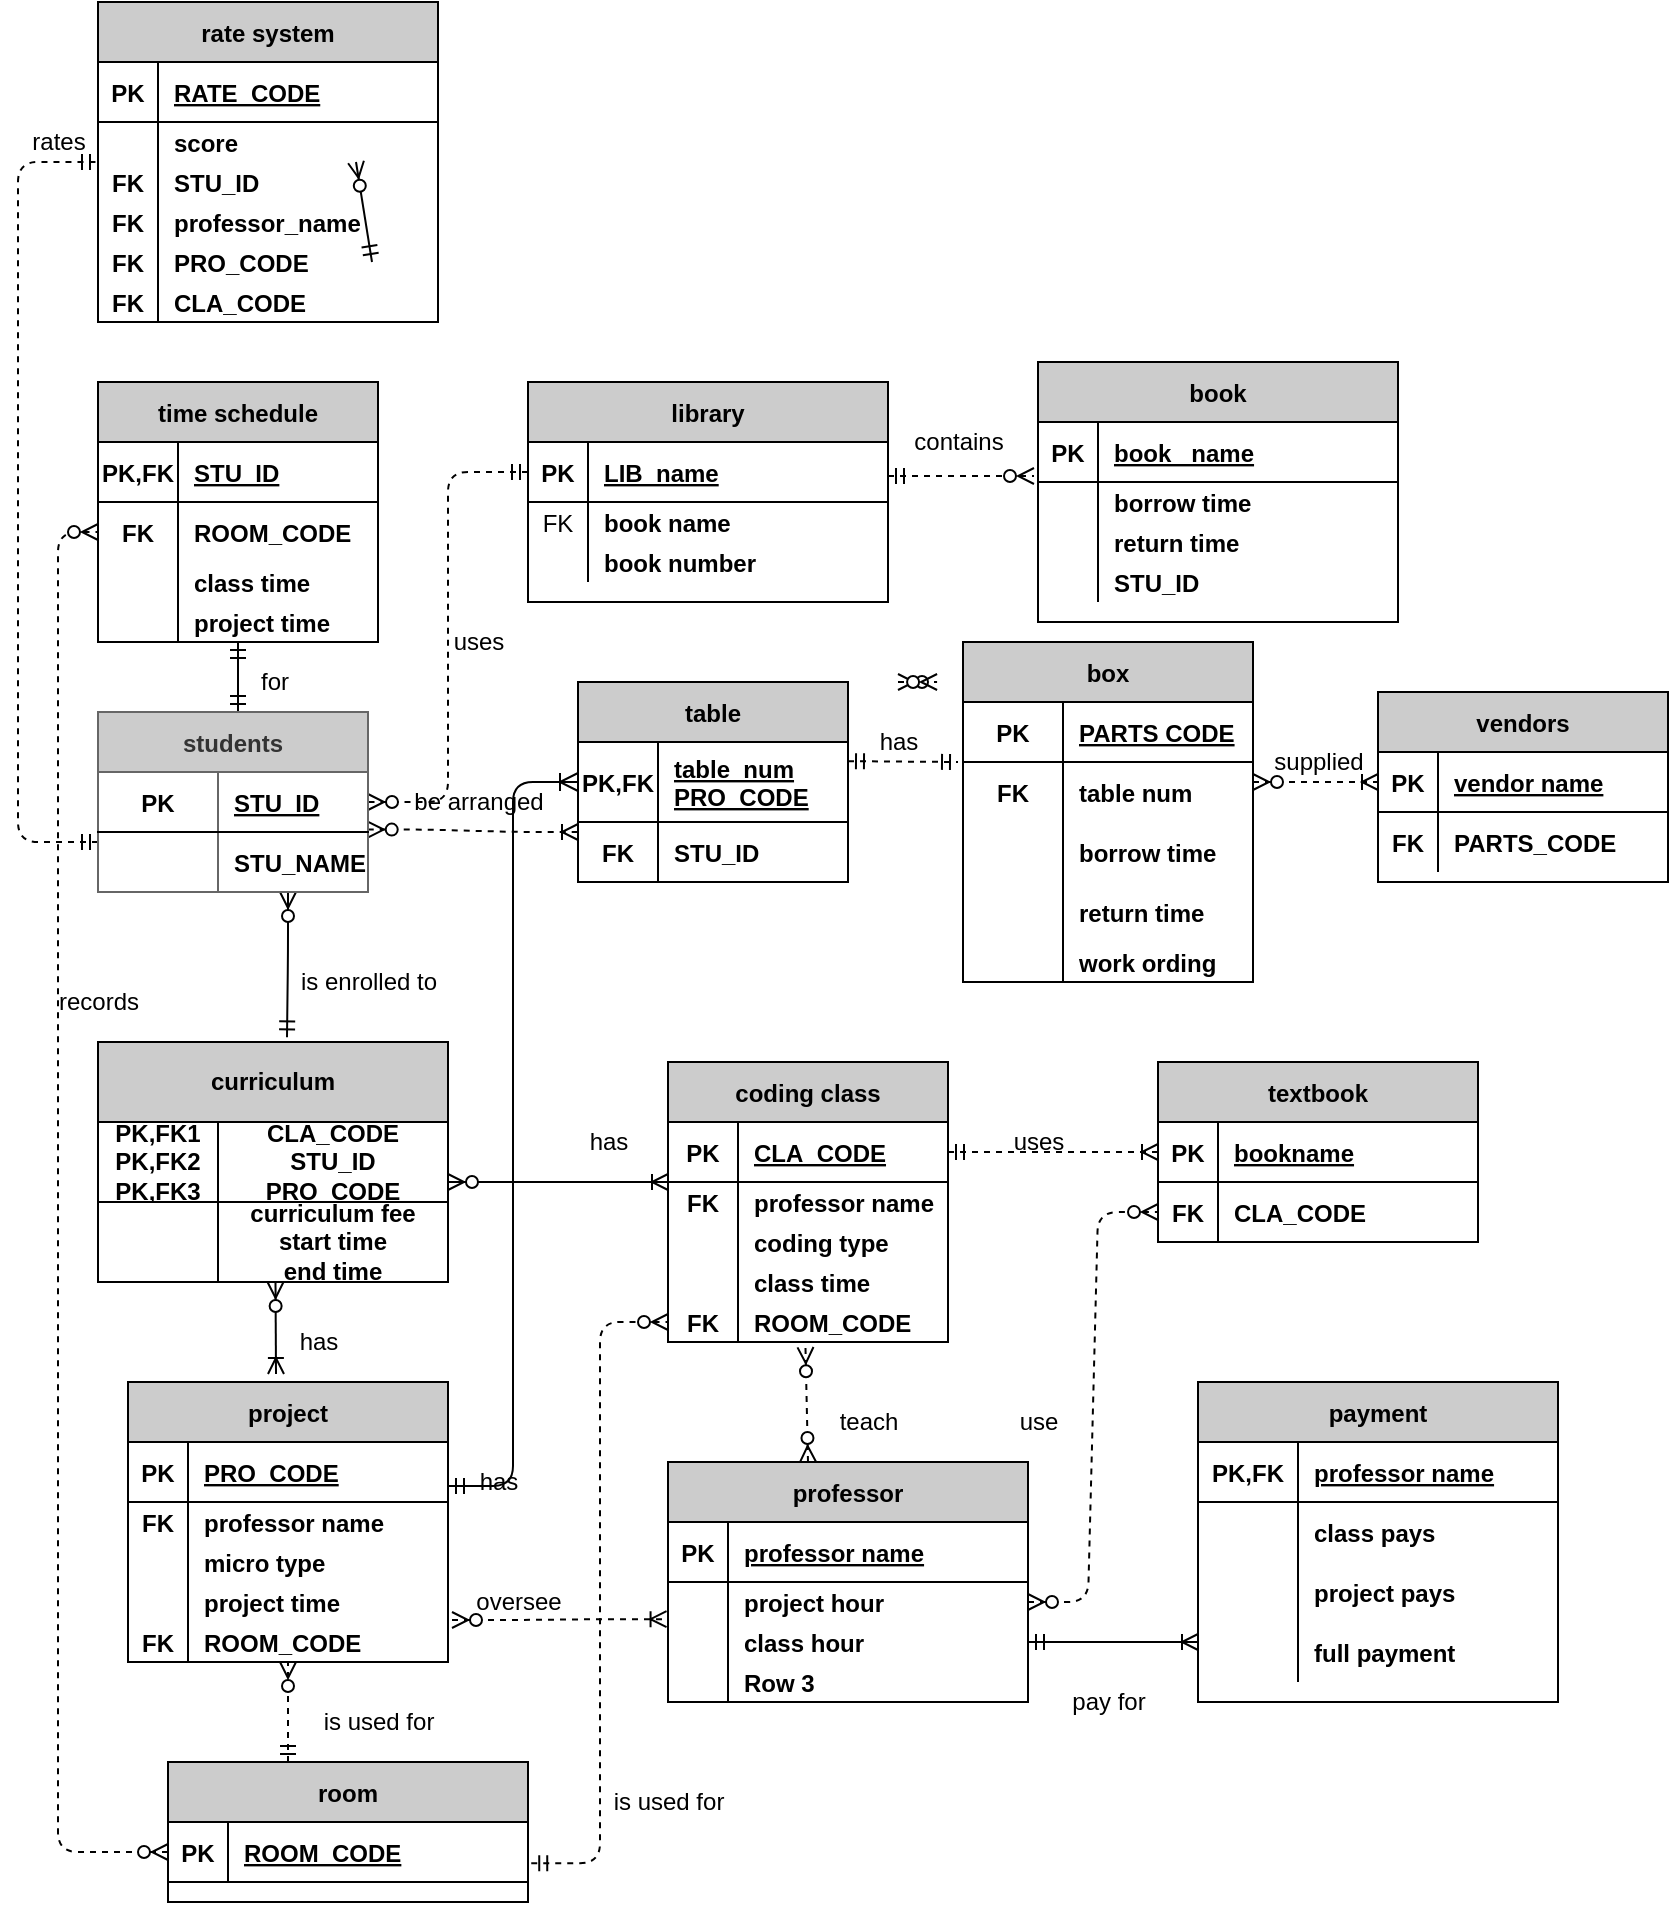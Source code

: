 <mxfile version="13.6.8" type="github" pages="2"><diagram id="UAIi6bH5PMwqIdWZizAi" name="Page-1"><mxGraphModel dx="1132" dy="642" grid="1" gridSize="10" guides="1" tooltips="1" connect="1" arrows="1" fold="1" page="1" pageScale="1" pageWidth="850" pageHeight="1100" math="0" shadow="0"><root><mxCell id="0"/><mxCell id="1" parent="0"/><mxCell id="rKwM3at-qu2hx9PtTfh6-9" value="&lt;b&gt;curriculum&lt;/b&gt;" style="whiteSpace=wrap;html=1;strokeColor=#000000;fillColor=#CCCCCC;" parent="1" vertex="1"><mxGeometry x="60" y="600" width="175" height="40" as="geometry"/></mxCell><mxCell id="rKwM3at-qu2hx9PtTfh6-12" value="&lt;b&gt;CLA_CODE&lt;br&gt;STU_ID&lt;br&gt;PRO_CODE&lt;/b&gt;" style="whiteSpace=wrap;html=1;" parent="1" vertex="1"><mxGeometry x="120" y="640" width="115" height="40" as="geometry"/></mxCell><mxCell id="rKwM3at-qu2hx9PtTfh6-15" value="&lt;b&gt;PK,FK1&lt;br&gt;PK,FK2&lt;br&gt;PK,FK3&lt;br&gt;&lt;/b&gt;" style="whiteSpace=wrap;html=1;strokeColor=#000000;fillColor=#FFFFFF;" parent="1" vertex="1"><mxGeometry x="60" y="640" width="60" height="40" as="geometry"/></mxCell><mxCell id="rKwM3at-qu2hx9PtTfh6-18" value="&lt;b&gt;curriculum fee&lt;br&gt;start time&lt;br&gt;end time&lt;/b&gt;" style="whiteSpace=wrap;html=1;strokeColor=#000000;fillColor=#FFFFFF;" parent="1" vertex="1"><mxGeometry x="120" y="680" width="115" height="40" as="geometry"/></mxCell><mxCell id="rKwM3at-qu2hx9PtTfh6-32" value="" style="fontSize=12;html=1;endArrow=ERzeroToMany;startArrow=ERmandOne;entryX=0.48;entryY=1.082;entryDx=0;entryDy=0;entryPerimeter=0;" parent="1" target="rKwM3at-qu2hx9PtTfh6-43" edge="1"><mxGeometry width="100" height="100" relative="1" as="geometry"><mxPoint x="197" y="210" as="sourcePoint"/><mxPoint x="189" y="160" as="targetPoint"/><Array as="points"/></mxGeometry></mxCell><mxCell id="m1BjPsNtlQlM0CQCzWrV-3" value="has" style="text;html=1;align=center;verticalAlign=middle;resizable=0;points=[];autosize=1;" vertex="1" parent="1"><mxGeometry x="300" y="640" width="30" height="20" as="geometry"/></mxCell><mxCell id="m1BjPsNtlQlM0CQCzWrV-6" value="has" style="text;html=1;align=center;verticalAlign=middle;resizable=0;points=[];autosize=1;" vertex="1" parent="1"><mxGeometry x="155" y="740" width="30" height="20" as="geometry"/></mxCell><mxCell id="m1BjPsNtlQlM0CQCzWrV-8" value="" style="whiteSpace=wrap;html=1;" vertex="1" parent="1"><mxGeometry x="60" y="680" width="60" height="40" as="geometry"/></mxCell><mxCell id="m1BjPsNtlQlM0CQCzWrV-10" value="is enrolled to" style="text;html=1;align=center;verticalAlign=middle;resizable=0;points=[];autosize=1;" vertex="1" parent="1"><mxGeometry x="155" y="560" width="80" height="20" as="geometry"/></mxCell><mxCell id="m1BjPsNtlQlM0CQCzWrV-11" value="" style="edgeStyle=entityRelationEdgeStyle;fontSize=12;html=1;endArrow=ERoneToMany;endFill=0;startArrow=ERzeroToMany;" edge="1" parent="1"><mxGeometry width="100" height="100" relative="1" as="geometry"><mxPoint x="235" y="670" as="sourcePoint"/><mxPoint x="345" y="670" as="targetPoint"/></mxGeometry></mxCell><mxCell id="m1BjPsNtlQlM0CQCzWrV-12" value="" style="fontSize=12;html=1;endArrow=ERzeroToMany;endFill=1;startArrow=ERoneToMany;entryX=0.25;entryY=1;entryDx=0;entryDy=0;startFill=0;" edge="1" parent="1" target="rKwM3at-qu2hx9PtTfh6-18"><mxGeometry width="100" height="100" relative="1" as="geometry"><mxPoint x="149" y="766" as="sourcePoint"/><mxPoint x="164" y="740" as="targetPoint"/><Array as="points"/></mxGeometry></mxCell><mxCell id="m1BjPsNtlQlM0CQCzWrV-224" value="" style="fontSize=12;html=1;endArrow=ERzeroToMany;endFill=1;startArrow=ERzeroToMany;dashed=1;entryX=0.5;entryY=1;entryDx=0;entryDy=0;entryPerimeter=0;" edge="1" parent="1" target="m1BjPsNtlQlM0CQCzWrV-201"><mxGeometry width="100" height="100" relative="1" as="geometry"><mxPoint x="460" y="420" as="sourcePoint"/><mxPoint x="479.54" y="420" as="targetPoint"/><Array as="points"/></mxGeometry></mxCell><mxCell id="m1BjPsNtlQlM0CQCzWrV-225" value="" style="edgeStyle=entityRelationEdgeStyle;fontSize=12;html=1;endArrow=ERoneToMany;endFill=0;startArrow=ERzeroToMany;dashed=1;entryX=-0.004;entryY=-0.071;entryDx=0;entryDy=0;entryPerimeter=0;" edge="1" parent="1" target="m1BjPsNtlQlM0CQCzWrV-195"><mxGeometry width="100" height="100" relative="1" as="geometry"><mxPoint x="237" y="889" as="sourcePoint"/><mxPoint x="345" y="920" as="targetPoint"/></mxGeometry></mxCell><mxCell id="m1BjPsNtlQlM0CQCzWrV-226" value="teach" style="text;html=1;align=center;verticalAlign=middle;resizable=0;points=[];autosize=1;" vertex="1" parent="1"><mxGeometry x="425" y="780" width="40" height="20" as="geometry"/></mxCell><mxCell id="m1BjPsNtlQlM0CQCzWrV-227" value="oversee" style="text;html=1;align=center;verticalAlign=middle;resizable=0;points=[];autosize=1;" vertex="1" parent="1"><mxGeometry x="240" y="870" width="60" height="20" as="geometry"/></mxCell><mxCell id="m1BjPsNtlQlM0CQCzWrV-228" value="" style="edgeStyle=entityRelationEdgeStyle;fontSize=12;html=1;endArrow=ERzeroToMany;endFill=1;startArrow=ERzeroToMany;dashed=1;exitX=1;exitY=0.5;exitDx=0;exitDy=0;entryX=0;entryY=0.5;entryDx=0;entryDy=0;" edge="1" parent="1" source="m1BjPsNtlQlM0CQCzWrV-192" target="m1BjPsNtlQlM0CQCzWrV-214"><mxGeometry width="100" height="100" relative="1" as="geometry"><mxPoint x="525" y="885" as="sourcePoint"/><mxPoint x="575" y="707" as="targetPoint"/></mxGeometry></mxCell><mxCell id="m1BjPsNtlQlM0CQCzWrV-229" value="use" style="text;html=1;align=center;verticalAlign=middle;resizable=0;points=[];autosize=1;" vertex="1" parent="1"><mxGeometry x="515" y="780" width="30" height="20" as="geometry"/></mxCell><mxCell id="m1BjPsNtlQlM0CQCzWrV-286" value="" style="fontSize=12;html=1;endArrow=ERzeroToMany;endFill=1;startArrow=ERzeroToMany;entryX=0.491;entryY=1.13;entryDx=0;entryDy=0;dashed=1;entryPerimeter=0;" edge="1" parent="1" target="a4JJQ3hbmo9ORdKB5tDZ-33"><mxGeometry width="100" height="100" relative="1" as="geometry"><mxPoint x="415" y="810" as="sourcePoint"/><mxPoint x="414.58" y="740" as="targetPoint"/><Array as="points"/></mxGeometry></mxCell><mxCell id="m1BjPsNtlQlM0CQCzWrV-287" value="" style="edgeStyle=entityRelationEdgeStyle;fontSize=12;html=1;endArrow=ERoneToMany;startArrow=ERmandOne;" edge="1" parent="1"><mxGeometry width="100" height="100" relative="1" as="geometry"><mxPoint x="525" y="900" as="sourcePoint"/><mxPoint x="610" y="900" as="targetPoint"/></mxGeometry></mxCell><mxCell id="m1BjPsNtlQlM0CQCzWrV-288" value="pay for" style="text;html=1;align=center;verticalAlign=middle;resizable=0;points=[];autosize=1;" vertex="1" parent="1"><mxGeometry x="540" y="920" width="50" height="20" as="geometry"/></mxCell><mxCell id="m1BjPsNtlQlM0CQCzWrV-306" value="" style="edgeStyle=entityRelationEdgeStyle;fontSize=12;html=1;endArrow=ERoneToMany;endFill=0;startArrow=ERzeroToMany;dashed=1;exitX=0.999;exitY=-0.04;exitDx=0;exitDy=0;exitPerimeter=0;" edge="1" parent="1" source="rKwM3at-qu2hx9PtTfh6-37"><mxGeometry width="100" height="100" relative="1" as="geometry"><mxPoint x="227.48" y="494.58" as="sourcePoint"/><mxPoint x="300" y="495" as="targetPoint"/></mxGeometry></mxCell><mxCell id="m1BjPsNtlQlM0CQCzWrV-307" value="be arranged" style="text;html=1;align=center;verticalAlign=middle;resizable=0;points=[];autosize=1;" vertex="1" parent="1"><mxGeometry x="210" y="470" width="80" height="20" as="geometry"/></mxCell><mxCell id="m1BjPsNtlQlM0CQCzWrV-308" value="" style="edgeStyle=elbowEdgeStyle;fontSize=12;html=1;endArrow=ERoneToMany;startArrow=ERmandOne;entryX=0;entryY=0.5;entryDx=0;entryDy=0;startSize=6;strokeWidth=1;endSize=7;targetPerimeterSpacing=0;sourcePerimeterSpacing=0;jumpSize=7;exitX=1;exitY=0.733;exitDx=0;exitDy=0;exitPerimeter=0;endFill=0;" edge="1" parent="1" source="rKwM3at-qu2hx9PtTfh6-60" target="m1BjPsNtlQlM0CQCzWrV-290"><mxGeometry width="100" height="100" relative="1" as="geometry"><mxPoint x="245" y="832" as="sourcePoint"/><mxPoint x="495" y="650" as="targetPoint"/></mxGeometry></mxCell><mxCell id="m1BjPsNtlQlM0CQCzWrV-309" value="has" style="text;html=1;align=center;verticalAlign=middle;resizable=0;points=[];autosize=1;" vertex="1" parent="1"><mxGeometry x="245" y="810" width="30" height="20" as="geometry"/></mxCell><mxCell id="m1BjPsNtlQlM0CQCzWrV-323" value="" style="fontSize=12;html=1;endArrow=ERmandOne;startArrow=ERmandOne;strokeWidth=1;dashed=1;" edge="1" parent="1"><mxGeometry width="100" height="100" relative="1" as="geometry"><mxPoint x="435" y="459.6" as="sourcePoint"/><mxPoint x="490" y="460" as="targetPoint"/></mxGeometry></mxCell><mxCell id="m1BjPsNtlQlM0CQCzWrV-333" value="" style="fontSize=12;html=1;endArrow=ERzeroToMany;startArrow=ERmandOne;strokeWidth=1;exitX=0.54;exitY=-0.058;exitDx=0;exitDy=0;exitPerimeter=0;" edge="1" parent="1" source="rKwM3at-qu2hx9PtTfh6-9"><mxGeometry width="100" height="100" relative="1" as="geometry"><mxPoint x="155" y="585" as="sourcePoint"/><mxPoint x="155" y="525" as="targetPoint"/><Array as="points"><mxPoint x="155" y="555"/></Array></mxGeometry></mxCell><mxCell id="a4JJQ3hbmo9ORdKB5tDZ-15" value="" style="fontSize=12;html=1;endArrow=ERoneToMany;endFill=0;startArrow=ERzeroToMany;strokeWidth=1;dashed=1;" edge="1" parent="1"><mxGeometry width="100" height="100" relative="1" as="geometry"><mxPoint x="637.5" y="470" as="sourcePoint"/><mxPoint x="700" y="470" as="targetPoint"/></mxGeometry></mxCell><mxCell id="a4JJQ3hbmo9ORdKB5tDZ-29" value="" style="fontSize=12;html=1;endArrow=ERoneToMany;startArrow=ERmandOne;dashed=1;strokeWidth=1;exitX=1;exitY=0.5;exitDx=0;exitDy=0;entryX=0;entryY=0.5;entryDx=0;entryDy=0;" edge="1" parent="1" source="rKwM3at-qu2hx9PtTfh6-73" target="m1BjPsNtlQlM0CQCzWrV-211"><mxGeometry width="100" height="100" relative="1" as="geometry"><mxPoint x="510" y="810" as="sourcePoint"/><mxPoint x="575" y="695" as="targetPoint"/></mxGeometry></mxCell><mxCell id="a4JJQ3hbmo9ORdKB5tDZ-36" value="" style="fontSize=12;html=1;endArrow=ERzeroToMany;startArrow=ERmandOne;dashed=1;strokeWidth=1;entryX=0.5;entryY=1;entryDx=0;entryDy=0;" edge="1" parent="1" target="rKwM3at-qu2hx9PtTfh6-59"><mxGeometry width="100" height="100" relative="1" as="geometry"><mxPoint x="155" y="960" as="sourcePoint"/><mxPoint x="255" y="910" as="targetPoint"/></mxGeometry></mxCell><mxCell id="a4JJQ3hbmo9ORdKB5tDZ-37" value="" style="fontSize=12;html=1;endArrow=ERzeroToMany;startArrow=ERmandOne;dashed=1;strokeWidth=1;edgeStyle=elbowEdgeStyle;exitX=1.009;exitY=0.687;exitDx=0;exitDy=0;exitPerimeter=0;entryX=0;entryY=0.5;entryDx=0;entryDy=0;" edge="1" parent="1" source="a4JJQ3hbmo9ORdKB5tDZ-17" target="a4JJQ3hbmo9ORdKB5tDZ-33"><mxGeometry width="100" height="100" relative="1" as="geometry"><mxPoint x="300" y="1090" as="sourcePoint"/><mxPoint x="340" y="750" as="targetPoint"/></mxGeometry></mxCell><mxCell id="a4JJQ3hbmo9ORdKB5tDZ-38" value="is used for" style="text;html=1;align=center;verticalAlign=middle;resizable=0;points=[];autosize=1;" vertex="1" parent="1"><mxGeometry x="165" y="930" width="70" height="20" as="geometry"/></mxCell><mxCell id="a4JJQ3hbmo9ORdKB5tDZ-39" value="is used for" style="text;html=1;align=center;verticalAlign=middle;resizable=0;points=[];autosize=1;" vertex="1" parent="1"><mxGeometry x="310" y="970" width="70" height="20" as="geometry"/></mxCell><mxCell id="a4JJQ3hbmo9ORdKB5tDZ-40" value="has" style="text;html=1;align=center;verticalAlign=middle;resizable=0;points=[];autosize=1;" vertex="1" parent="1"><mxGeometry x="445" y="440" width="30" height="20" as="geometry"/></mxCell><mxCell id="a4JJQ3hbmo9ORdKB5tDZ-41" value="supplied" style="text;html=1;align=center;verticalAlign=middle;resizable=0;points=[];autosize=1;" vertex="1" parent="1"><mxGeometry x="640" y="450" width="60" height="20" as="geometry"/></mxCell><mxCell id="a4JJQ3hbmo9ORdKB5tDZ-42" value="uses" style="text;html=1;align=center;verticalAlign=middle;resizable=0;points=[];autosize=1;" vertex="1" parent="1"><mxGeometry x="510" y="640" width="40" height="20" as="geometry"/></mxCell><mxCell id="a4JJQ3hbmo9ORdKB5tDZ-57" value="" style="fontSize=12;html=1;endArrow=ERmandOne;startArrow=ERmandOne;strokeWidth=1;entryX=0.5;entryY=1;entryDx=0;entryDy=0;" edge="1" parent="1" target="a4JJQ3hbmo9ORdKB5tDZ-43"><mxGeometry width="100" height="100" relative="1" as="geometry"><mxPoint x="130" y="435" as="sourcePoint"/><mxPoint x="290" y="320" as="targetPoint"/></mxGeometry></mxCell><mxCell id="a4JJQ3hbmo9ORdKB5tDZ-58" value="for" style="text;html=1;align=center;verticalAlign=middle;resizable=0;points=[];autosize=1;" vertex="1" parent="1"><mxGeometry x="132.5" y="410" width="30" height="20" as="geometry"/></mxCell><mxCell id="a4JJQ3hbmo9ORdKB5tDZ-60" value="" style="edgeStyle=elbowEdgeStyle;fontSize=12;html=1;endArrow=ERzeroToMany;endFill=1;startArrow=ERzeroToMany;strokeWidth=1;dashed=1;entryX=0;entryY=0.5;entryDx=0;entryDy=0;exitX=0;exitY=0.5;exitDx=0;exitDy=0;" edge="1" parent="1" source="a4JJQ3hbmo9ORdKB5tDZ-17" target="a4JJQ3hbmo9ORdKB5tDZ-47"><mxGeometry width="100" height="100" relative="1" as="geometry"><mxPoint x="250" y="1040" as="sourcePoint"/><mxPoint x="60" y="360" as="targetPoint"/><Array as="points"><mxPoint x="40" y="440"/></Array></mxGeometry></mxCell><mxCell id="a4JJQ3hbmo9ORdKB5tDZ-62" value="records" style="text;html=1;align=center;verticalAlign=middle;resizable=0;points=[];autosize=1;" vertex="1" parent="1"><mxGeometry x="30" y="570" width="60" height="20" as="geometry"/></mxCell><mxCell id="a4JJQ3hbmo9ORdKB5tDZ-92" value="" style="fontSize=12;html=1;endArrow=ERzeroToMany;startArrow=ERmandOne;dashed=1;strokeWidth=1;" edge="1" parent="1"><mxGeometry width="100" height="100" relative="1" as="geometry"><mxPoint x="455" y="317" as="sourcePoint"/><mxPoint x="528" y="317" as="targetPoint"/></mxGeometry></mxCell><mxCell id="a4JJQ3hbmo9ORdKB5tDZ-93" value="" style="edgeStyle=elbowEdgeStyle;fontSize=12;html=1;endArrow=ERzeroToMany;startArrow=ERmandOne;dashed=1;strokeWidth=1;exitX=0;exitY=0.5;exitDx=0;exitDy=0;" edge="1" parent="1" source="a4JJQ3hbmo9ORdKB5tDZ-64" target="rKwM3at-qu2hx9PtTfh6-34"><mxGeometry width="100" height="100" relative="1" as="geometry"><mxPoint x="195" y="400" as="sourcePoint"/><mxPoint x="207" y="470" as="targetPoint"/></mxGeometry></mxCell><mxCell id="a4JJQ3hbmo9ORdKB5tDZ-94" value="contains" style="text;html=1;align=center;verticalAlign=middle;resizable=0;points=[];autosize=1;" vertex="1" parent="1"><mxGeometry x="460" y="290" width="60" height="20" as="geometry"/></mxCell><mxCell id="a4JJQ3hbmo9ORdKB5tDZ-95" value="uses" style="text;html=1;align=center;verticalAlign=middle;resizable=0;points=[];autosize=1;" vertex="1" parent="1"><mxGeometry x="230" y="390" width="40" height="20" as="geometry"/></mxCell><mxCell id="a4JJQ3hbmo9ORdKB5tDZ-118" value="" style="edgeStyle=elbowEdgeStyle;fontSize=12;html=1;endArrow=ERmandOne;startArrow=ERmandOne;dashed=1;strokeWidth=1;exitX=0;exitY=0.167;exitDx=0;exitDy=0;exitPerimeter=0;" edge="1" parent="1" source="rKwM3at-qu2hx9PtTfh6-37"><mxGeometry width="100" height="100" relative="1" as="geometry"><mxPoint x="-40" y="250" as="sourcePoint"/><mxPoint x="60" y="160" as="targetPoint"/><Array as="points"><mxPoint x="20" y="240"/></Array></mxGeometry></mxCell><mxCell id="a4JJQ3hbmo9ORdKB5tDZ-119" value="rates" style="text;html=1;align=center;verticalAlign=middle;resizable=0;points=[];autosize=1;" vertex="1" parent="1"><mxGeometry x="20" y="140" width="40" height="20" as="geometry"/></mxCell><mxCell id="a4JJQ3hbmo9ORdKB5tDZ-43" value="time schedule" style="shape=table;startSize=30;container=1;collapsible=1;childLayout=tableLayout;fixedRows=1;rowLines=0;fontStyle=1;align=center;resizeLast=1;fillColor=#CCCCCC;" vertex="1" parent="1"><mxGeometry x="60" y="270" width="140" height="130" as="geometry"/></mxCell><mxCell id="a4JJQ3hbmo9ORdKB5tDZ-44" value="" style="shape=partialRectangle;collapsible=0;dropTarget=0;pointerEvents=0;fillColor=none;top=0;left=0;bottom=1;right=0;points=[[0,0.5],[1,0.5]];portConstraint=eastwest;" vertex="1" parent="a4JJQ3hbmo9ORdKB5tDZ-43"><mxGeometry y="30" width="140" height="30" as="geometry"/></mxCell><mxCell id="a4JJQ3hbmo9ORdKB5tDZ-45" value="PK,FK" style="shape=partialRectangle;connectable=0;fillColor=none;top=0;left=0;bottom=0;right=0;fontStyle=1;overflow=hidden;" vertex="1" parent="a4JJQ3hbmo9ORdKB5tDZ-44"><mxGeometry width="40" height="30" as="geometry"/></mxCell><mxCell id="a4JJQ3hbmo9ORdKB5tDZ-46" value="STU_ID" style="shape=partialRectangle;connectable=0;fillColor=none;top=0;left=0;bottom=0;right=0;align=left;spacingLeft=6;fontStyle=5;overflow=hidden;" vertex="1" parent="a4JJQ3hbmo9ORdKB5tDZ-44"><mxGeometry x="40" width="100" height="30" as="geometry"/></mxCell><mxCell id="a4JJQ3hbmo9ORdKB5tDZ-47" value="" style="shape=partialRectangle;collapsible=0;dropTarget=0;pointerEvents=0;fillColor=none;top=0;left=0;bottom=0;right=0;points=[[0,0.5],[1,0.5]];portConstraint=eastwest;" vertex="1" parent="a4JJQ3hbmo9ORdKB5tDZ-43"><mxGeometry y="60" width="140" height="30" as="geometry"/></mxCell><mxCell id="a4JJQ3hbmo9ORdKB5tDZ-48" value="FK" style="shape=partialRectangle;connectable=0;fillColor=none;top=0;left=0;bottom=0;right=0;editable=1;overflow=hidden;fontStyle=1;" vertex="1" parent="a4JJQ3hbmo9ORdKB5tDZ-47"><mxGeometry width="40" height="30" as="geometry"/></mxCell><mxCell id="a4JJQ3hbmo9ORdKB5tDZ-49" value="ROOM_CODE" style="shape=partialRectangle;connectable=0;fillColor=none;top=0;left=0;bottom=0;right=0;align=left;spacingLeft=6;overflow=hidden;fontStyle=1;" vertex="1" parent="a4JJQ3hbmo9ORdKB5tDZ-47"><mxGeometry x="40" width="100" height="30" as="geometry"/></mxCell><mxCell id="a4JJQ3hbmo9ORdKB5tDZ-50" value="" style="shape=partialRectangle;collapsible=0;dropTarget=0;pointerEvents=0;fillColor=none;top=0;left=0;bottom=0;right=0;points=[[0,0.5],[1,0.5]];portConstraint=eastwest;" vertex="1" parent="a4JJQ3hbmo9ORdKB5tDZ-43"><mxGeometry y="90" width="140" height="20" as="geometry"/></mxCell><mxCell id="a4JJQ3hbmo9ORdKB5tDZ-51" value="" style="shape=partialRectangle;connectable=0;fillColor=none;top=0;left=0;bottom=0;right=0;editable=1;overflow=hidden;" vertex="1" parent="a4JJQ3hbmo9ORdKB5tDZ-50"><mxGeometry width="40" height="20" as="geometry"/></mxCell><mxCell id="a4JJQ3hbmo9ORdKB5tDZ-52" value="class time" style="shape=partialRectangle;connectable=0;fillColor=none;top=0;left=0;bottom=0;right=0;align=left;spacingLeft=6;overflow=hidden;fontStyle=1;" vertex="1" parent="a4JJQ3hbmo9ORdKB5tDZ-50"><mxGeometry x="40" width="100" height="20" as="geometry"/></mxCell><mxCell id="a4JJQ3hbmo9ORdKB5tDZ-53" value="" style="shape=partialRectangle;collapsible=0;dropTarget=0;pointerEvents=0;fillColor=none;top=0;left=0;bottom=0;right=0;points=[[0,0.5],[1,0.5]];portConstraint=eastwest;" vertex="1" parent="a4JJQ3hbmo9ORdKB5tDZ-43"><mxGeometry y="110" width="140" height="20" as="geometry"/></mxCell><mxCell id="a4JJQ3hbmo9ORdKB5tDZ-54" value="" style="shape=partialRectangle;connectable=0;fillColor=none;top=0;left=0;bottom=0;right=0;editable=1;overflow=hidden;" vertex="1" parent="a4JJQ3hbmo9ORdKB5tDZ-53"><mxGeometry width="40" height="20" as="geometry"/></mxCell><mxCell id="a4JJQ3hbmo9ORdKB5tDZ-55" value="project time" style="shape=partialRectangle;connectable=0;fillColor=none;top=0;left=0;bottom=0;right=0;align=left;spacingLeft=6;overflow=hidden;fontStyle=1;" vertex="1" parent="a4JJQ3hbmo9ORdKB5tDZ-53"><mxGeometry x="40" width="100" height="20" as="geometry"/></mxCell><mxCell id="a4JJQ3hbmo9ORdKB5tDZ-63" value="library" style="shape=table;startSize=30;container=1;collapsible=1;childLayout=tableLayout;fixedRows=1;rowLines=0;fontStyle=1;align=center;resizeLast=1;fillColor=#CCCCCC;" vertex="1" parent="1"><mxGeometry x="275" y="270" width="180" height="110" as="geometry"/></mxCell><mxCell id="a4JJQ3hbmo9ORdKB5tDZ-64" value="" style="shape=partialRectangle;collapsible=0;dropTarget=0;pointerEvents=0;fillColor=none;top=0;left=0;bottom=1;right=0;points=[[0,0.5],[1,0.5]];portConstraint=eastwest;" vertex="1" parent="a4JJQ3hbmo9ORdKB5tDZ-63"><mxGeometry y="30" width="180" height="30" as="geometry"/></mxCell><mxCell id="a4JJQ3hbmo9ORdKB5tDZ-65" value="PK" style="shape=partialRectangle;connectable=0;fillColor=none;top=0;left=0;bottom=0;right=0;fontStyle=1;overflow=hidden;" vertex="1" parent="a4JJQ3hbmo9ORdKB5tDZ-64"><mxGeometry width="30" height="30" as="geometry"/></mxCell><mxCell id="a4JJQ3hbmo9ORdKB5tDZ-66" value="LIB_name" style="shape=partialRectangle;connectable=0;fillColor=none;top=0;left=0;bottom=0;right=0;align=left;spacingLeft=6;fontStyle=5;overflow=hidden;" vertex="1" parent="a4JJQ3hbmo9ORdKB5tDZ-64"><mxGeometry x="30" width="150" height="30" as="geometry"/></mxCell><mxCell id="a4JJQ3hbmo9ORdKB5tDZ-70" value="" style="shape=partialRectangle;collapsible=0;dropTarget=0;pointerEvents=0;fillColor=none;top=0;left=0;bottom=0;right=0;points=[[0,0.5],[1,0.5]];portConstraint=eastwest;" vertex="1" parent="a4JJQ3hbmo9ORdKB5tDZ-63"><mxGeometry y="60" width="180" height="20" as="geometry"/></mxCell><mxCell id="a4JJQ3hbmo9ORdKB5tDZ-71" value="FK" style="shape=partialRectangle;connectable=0;fillColor=none;top=0;left=0;bottom=0;right=0;editable=1;overflow=hidden;" vertex="1" parent="a4JJQ3hbmo9ORdKB5tDZ-70"><mxGeometry width="30" height="20" as="geometry"/></mxCell><mxCell id="a4JJQ3hbmo9ORdKB5tDZ-72" value="book name" style="shape=partialRectangle;connectable=0;fillColor=none;top=0;left=0;bottom=0;right=0;align=left;spacingLeft=6;overflow=hidden;fontStyle=1;" vertex="1" parent="a4JJQ3hbmo9ORdKB5tDZ-70"><mxGeometry x="30" width="150" height="20" as="geometry"/></mxCell><mxCell id="a4JJQ3hbmo9ORdKB5tDZ-96" style="shape=partialRectangle;collapsible=0;dropTarget=0;pointerEvents=0;fillColor=none;top=0;left=0;bottom=0;right=0;points=[[0,0.5],[1,0.5]];portConstraint=eastwest;" vertex="1" parent="a4JJQ3hbmo9ORdKB5tDZ-63"><mxGeometry y="80" width="180" height="20" as="geometry"/></mxCell><mxCell id="a4JJQ3hbmo9ORdKB5tDZ-97" style="shape=partialRectangle;connectable=0;fillColor=none;top=0;left=0;bottom=0;right=0;editable=1;overflow=hidden;" vertex="1" parent="a4JJQ3hbmo9ORdKB5tDZ-96"><mxGeometry width="30" height="20" as="geometry"/></mxCell><mxCell id="a4JJQ3hbmo9ORdKB5tDZ-98" value="book number" style="shape=partialRectangle;connectable=0;fillColor=none;top=0;left=0;bottom=0;right=0;align=left;spacingLeft=6;overflow=hidden;fontStyle=1;" vertex="1" parent="a4JJQ3hbmo9ORdKB5tDZ-96"><mxGeometry x="30" width="150" height="20" as="geometry"/></mxCell><mxCell id="a4JJQ3hbmo9ORdKB5tDZ-79" value="book" style="shape=table;startSize=30;container=1;collapsible=1;childLayout=tableLayout;fixedRows=1;rowLines=0;fontStyle=1;align=center;resizeLast=1;fillColor=#CCCCCC;" vertex="1" parent="1"><mxGeometry x="530" y="260" width="180" height="130" as="geometry"/></mxCell><mxCell id="a4JJQ3hbmo9ORdKB5tDZ-80" value="" style="shape=partialRectangle;collapsible=0;dropTarget=0;pointerEvents=0;fillColor=none;top=0;left=0;bottom=1;right=0;points=[[0,0.5],[1,0.5]];portConstraint=eastwest;" vertex="1" parent="a4JJQ3hbmo9ORdKB5tDZ-79"><mxGeometry y="30" width="180" height="30" as="geometry"/></mxCell><mxCell id="a4JJQ3hbmo9ORdKB5tDZ-81" value="PK" style="shape=partialRectangle;connectable=0;fillColor=none;top=0;left=0;bottom=0;right=0;fontStyle=1;overflow=hidden;" vertex="1" parent="a4JJQ3hbmo9ORdKB5tDZ-80"><mxGeometry width="30" height="30" as="geometry"/></mxCell><mxCell id="a4JJQ3hbmo9ORdKB5tDZ-82" value="book _name" style="shape=partialRectangle;connectable=0;fillColor=none;top=0;left=0;bottom=0;right=0;align=left;spacingLeft=6;fontStyle=5;overflow=hidden;" vertex="1" parent="a4JJQ3hbmo9ORdKB5tDZ-80"><mxGeometry x="30" width="150" height="30" as="geometry"/></mxCell><mxCell id="a4JJQ3hbmo9ORdKB5tDZ-83" value="" style="shape=partialRectangle;collapsible=0;dropTarget=0;pointerEvents=0;fillColor=none;top=0;left=0;bottom=0;right=0;points=[[0,0.5],[1,0.5]];portConstraint=eastwest;" vertex="1" parent="a4JJQ3hbmo9ORdKB5tDZ-79"><mxGeometry y="60" width="180" height="20" as="geometry"/></mxCell><mxCell id="a4JJQ3hbmo9ORdKB5tDZ-84" value="" style="shape=partialRectangle;connectable=0;fillColor=none;top=0;left=0;bottom=0;right=0;editable=1;overflow=hidden;" vertex="1" parent="a4JJQ3hbmo9ORdKB5tDZ-83"><mxGeometry width="30" height="20" as="geometry"/></mxCell><mxCell id="a4JJQ3hbmo9ORdKB5tDZ-85" value="borrow time" style="shape=partialRectangle;connectable=0;fillColor=none;top=0;left=0;bottom=0;right=0;align=left;spacingLeft=6;overflow=hidden;fontStyle=1;" vertex="1" parent="a4JJQ3hbmo9ORdKB5tDZ-83"><mxGeometry x="30" width="150" height="20" as="geometry"/></mxCell><mxCell id="a4JJQ3hbmo9ORdKB5tDZ-86" value="" style="shape=partialRectangle;collapsible=0;dropTarget=0;pointerEvents=0;fillColor=none;top=0;left=0;bottom=0;right=0;points=[[0,0.5],[1,0.5]];portConstraint=eastwest;" vertex="1" parent="a4JJQ3hbmo9ORdKB5tDZ-79"><mxGeometry y="80" width="180" height="20" as="geometry"/></mxCell><mxCell id="a4JJQ3hbmo9ORdKB5tDZ-87" value="" style="shape=partialRectangle;connectable=0;fillColor=none;top=0;left=0;bottom=0;right=0;editable=1;overflow=hidden;" vertex="1" parent="a4JJQ3hbmo9ORdKB5tDZ-86"><mxGeometry width="30" height="20" as="geometry"/></mxCell><mxCell id="a4JJQ3hbmo9ORdKB5tDZ-88" value="return time" style="shape=partialRectangle;connectable=0;fillColor=none;top=0;left=0;bottom=0;right=0;align=left;spacingLeft=6;overflow=hidden;fontStyle=1;" vertex="1" parent="a4JJQ3hbmo9ORdKB5tDZ-86"><mxGeometry x="30" width="150" height="20" as="geometry"/></mxCell><mxCell id="a4JJQ3hbmo9ORdKB5tDZ-120" style="shape=partialRectangle;collapsible=0;dropTarget=0;pointerEvents=0;fillColor=none;top=0;left=0;bottom=0;right=0;points=[[0,0.5],[1,0.5]];portConstraint=eastwest;" vertex="1" parent="a4JJQ3hbmo9ORdKB5tDZ-79"><mxGeometry y="100" width="180" height="20" as="geometry"/></mxCell><mxCell id="a4JJQ3hbmo9ORdKB5tDZ-121" style="shape=partialRectangle;connectable=0;fillColor=none;top=0;left=0;bottom=0;right=0;editable=1;overflow=hidden;" vertex="1" parent="a4JJQ3hbmo9ORdKB5tDZ-120"><mxGeometry width="30" height="20" as="geometry"/></mxCell><mxCell id="a4JJQ3hbmo9ORdKB5tDZ-122" value="STU_ID" style="shape=partialRectangle;connectable=0;fillColor=none;top=0;left=0;bottom=0;right=0;align=left;spacingLeft=6;overflow=hidden;fontStyle=1;" vertex="1" parent="a4JJQ3hbmo9ORdKB5tDZ-120"><mxGeometry x="30" width="150" height="20" as="geometry"/></mxCell><mxCell id="m1BjPsNtlQlM0CQCzWrV-188" value="professor" style="shape=table;startSize=30;container=1;collapsible=1;childLayout=tableLayout;fixedRows=1;rowLines=0;fontStyle=1;align=center;resizeLast=1;fillColor=#CCCCCC;" vertex="1" parent="1"><mxGeometry x="345" y="810" width="180" height="120" as="geometry"/></mxCell><mxCell id="m1BjPsNtlQlM0CQCzWrV-189" value="" style="shape=partialRectangle;collapsible=0;dropTarget=0;pointerEvents=0;fillColor=none;top=0;left=0;bottom=1;right=0;points=[[0,0.5],[1,0.5]];portConstraint=eastwest;" vertex="1" parent="m1BjPsNtlQlM0CQCzWrV-188"><mxGeometry y="30" width="180" height="30" as="geometry"/></mxCell><mxCell id="m1BjPsNtlQlM0CQCzWrV-190" value="PK" style="shape=partialRectangle;connectable=0;fillColor=none;top=0;left=0;bottom=0;right=0;fontStyle=1;overflow=hidden;" vertex="1" parent="m1BjPsNtlQlM0CQCzWrV-189"><mxGeometry width="30" height="30" as="geometry"/></mxCell><mxCell id="m1BjPsNtlQlM0CQCzWrV-191" value="professor name" style="shape=partialRectangle;connectable=0;fillColor=none;top=0;left=0;bottom=0;right=0;align=left;spacingLeft=6;fontStyle=5;overflow=hidden;" vertex="1" parent="m1BjPsNtlQlM0CQCzWrV-189"><mxGeometry x="30" width="150" height="30" as="geometry"/></mxCell><mxCell id="m1BjPsNtlQlM0CQCzWrV-192" value="" style="shape=partialRectangle;collapsible=0;dropTarget=0;pointerEvents=0;fillColor=none;top=0;left=0;bottom=0;right=0;points=[[0,0.5],[1,0.5]];portConstraint=eastwest;" vertex="1" parent="m1BjPsNtlQlM0CQCzWrV-188"><mxGeometry y="60" width="180" height="20" as="geometry"/></mxCell><mxCell id="m1BjPsNtlQlM0CQCzWrV-193" value="" style="shape=partialRectangle;connectable=0;fillColor=none;top=0;left=0;bottom=0;right=0;editable=1;overflow=hidden;" vertex="1" parent="m1BjPsNtlQlM0CQCzWrV-192"><mxGeometry width="30" height="20" as="geometry"/></mxCell><mxCell id="m1BjPsNtlQlM0CQCzWrV-194" value="project hour" style="shape=partialRectangle;connectable=0;fillColor=none;top=0;left=0;bottom=0;right=0;align=left;spacingLeft=6;overflow=hidden;fontStyle=1;" vertex="1" parent="m1BjPsNtlQlM0CQCzWrV-192"><mxGeometry x="30" width="150" height="20" as="geometry"/></mxCell><mxCell id="m1BjPsNtlQlM0CQCzWrV-195" value="" style="shape=partialRectangle;collapsible=0;dropTarget=0;pointerEvents=0;fillColor=none;top=0;left=0;bottom=0;right=0;points=[[0,0.5],[1,0.5]];portConstraint=eastwest;" vertex="1" parent="m1BjPsNtlQlM0CQCzWrV-188"><mxGeometry y="80" width="180" height="20" as="geometry"/></mxCell><mxCell id="m1BjPsNtlQlM0CQCzWrV-196" value="" style="shape=partialRectangle;connectable=0;fillColor=none;top=0;left=0;bottom=0;right=0;editable=1;overflow=hidden;" vertex="1" parent="m1BjPsNtlQlM0CQCzWrV-195"><mxGeometry width="30" height="20" as="geometry"/></mxCell><mxCell id="m1BjPsNtlQlM0CQCzWrV-197" value="class hour" style="shape=partialRectangle;connectable=0;fillColor=none;top=0;left=0;bottom=0;right=0;align=left;spacingLeft=6;overflow=hidden;fontStyle=1;" vertex="1" parent="m1BjPsNtlQlM0CQCzWrV-195"><mxGeometry x="30" width="150" height="20" as="geometry"/></mxCell><mxCell id="m1BjPsNtlQlM0CQCzWrV-198" value="" style="shape=partialRectangle;collapsible=0;dropTarget=0;pointerEvents=0;fillColor=none;top=0;left=0;bottom=0;right=0;points=[[0,0.5],[1,0.5]];portConstraint=eastwest;" vertex="1" parent="m1BjPsNtlQlM0CQCzWrV-188"><mxGeometry y="100" width="180" height="20" as="geometry"/></mxCell><mxCell id="m1BjPsNtlQlM0CQCzWrV-199" value="" style="shape=partialRectangle;connectable=0;fillColor=none;top=0;left=0;bottom=0;right=0;editable=1;overflow=hidden;" vertex="1" parent="m1BjPsNtlQlM0CQCzWrV-198"><mxGeometry width="30" height="20" as="geometry"/></mxCell><mxCell id="m1BjPsNtlQlM0CQCzWrV-200" value="Row 3" style="shape=partialRectangle;connectable=0;fillColor=none;top=0;left=0;bottom=0;right=0;align=left;spacingLeft=6;overflow=hidden;fontStyle=1;" vertex="1" parent="m1BjPsNtlQlM0CQCzWrV-198"><mxGeometry x="30" width="150" height="20" as="geometry"/></mxCell><mxCell id="rKwM3at-qu2hx9PtTfh6-33" value="students" style="shape=table;startSize=30;container=1;collapsible=1;childLayout=tableLayout;fixedRows=1;rowLines=0;fontStyle=1;align=center;resizeLast=1;strokeColor=#666666;fontSize=12;fontColor=#333333;fillColor=#CCCCCC;" parent="1" vertex="1"><mxGeometry x="60" y="435" width="135" height="90" as="geometry"><mxRectangle x="400" y="260" width="60" height="30" as="alternateBounds"/></mxGeometry></mxCell><mxCell id="rKwM3at-qu2hx9PtTfh6-34" value="" style="shape=partialRectangle;collapsible=0;dropTarget=0;pointerEvents=0;fillColor=none;top=0;left=0;bottom=1;right=0;points=[[0,0.5],[1,0.5]];portConstraint=eastwest;" parent="rKwM3at-qu2hx9PtTfh6-33" vertex="1"><mxGeometry y="30" width="135" height="30" as="geometry"/></mxCell><mxCell id="rKwM3at-qu2hx9PtTfh6-35" value="PK" style="shape=partialRectangle;connectable=0;fillColor=none;top=0;left=0;bottom=0;right=0;fontStyle=1;overflow=hidden;" parent="rKwM3at-qu2hx9PtTfh6-34" vertex="1"><mxGeometry width="60" height="30" as="geometry"/></mxCell><mxCell id="rKwM3at-qu2hx9PtTfh6-36" value="STU_ID" style="shape=partialRectangle;connectable=0;fillColor=none;top=0;left=0;bottom=0;right=0;align=left;spacingLeft=6;fontStyle=5;overflow=hidden;" parent="rKwM3at-qu2hx9PtTfh6-34" vertex="1"><mxGeometry x="60" width="75" height="30" as="geometry"/></mxCell><mxCell id="rKwM3at-qu2hx9PtTfh6-37" value="" style="shape=partialRectangle;collapsible=0;dropTarget=0;pointerEvents=0;fillColor=none;top=0;left=0;bottom=0;right=0;points=[[0,0.5],[1,0.5]];portConstraint=eastwest;" parent="rKwM3at-qu2hx9PtTfh6-33" vertex="1"><mxGeometry y="60" width="135" height="30" as="geometry"/></mxCell><mxCell id="rKwM3at-qu2hx9PtTfh6-38" value="" style="shape=partialRectangle;connectable=0;fillColor=none;top=0;left=0;bottom=0;right=0;editable=1;overflow=hidden;" parent="rKwM3at-qu2hx9PtTfh6-37" vertex="1"><mxGeometry width="60" height="30" as="geometry"/></mxCell><mxCell id="rKwM3at-qu2hx9PtTfh6-39" value="STU_NAME" style="shape=partialRectangle;connectable=0;fillColor=none;top=0;left=0;bottom=0;right=0;align=left;spacingLeft=6;overflow=hidden;fontStyle=1;" parent="rKwM3at-qu2hx9PtTfh6-37" vertex="1"><mxGeometry x="60" width="75" height="30" as="geometry"/></mxCell><mxCell id="a4JJQ3hbmo9ORdKB5tDZ-1" value="vendors" style="shape=table;startSize=30;container=1;collapsible=1;childLayout=tableLayout;fixedRows=1;rowLines=0;fontStyle=1;align=center;resizeLast=1;fillColor=#CCCCCC;" vertex="1" parent="1"><mxGeometry x="700" y="425" width="145" height="95" as="geometry"/></mxCell><mxCell id="a4JJQ3hbmo9ORdKB5tDZ-2" value="" style="shape=partialRectangle;collapsible=0;dropTarget=0;pointerEvents=0;fillColor=none;top=0;left=0;bottom=1;right=0;points=[[0,0.5],[1,0.5]];portConstraint=eastwest;" vertex="1" parent="a4JJQ3hbmo9ORdKB5tDZ-1"><mxGeometry y="30" width="145" height="30" as="geometry"/></mxCell><mxCell id="a4JJQ3hbmo9ORdKB5tDZ-3" value="PK" style="shape=partialRectangle;connectable=0;fillColor=none;top=0;left=0;bottom=0;right=0;fontStyle=1;overflow=hidden;" vertex="1" parent="a4JJQ3hbmo9ORdKB5tDZ-2"><mxGeometry width="30" height="30" as="geometry"/></mxCell><mxCell id="a4JJQ3hbmo9ORdKB5tDZ-4" value="vendor name" style="shape=partialRectangle;connectable=0;fillColor=none;top=0;left=0;bottom=0;right=0;align=left;spacingLeft=6;fontStyle=5;overflow=hidden;" vertex="1" parent="a4JJQ3hbmo9ORdKB5tDZ-2"><mxGeometry x="30" width="115" height="30" as="geometry"/></mxCell><mxCell id="a4JJQ3hbmo9ORdKB5tDZ-5" value="" style="shape=partialRectangle;collapsible=0;dropTarget=0;pointerEvents=0;fillColor=none;top=0;left=0;bottom=0;right=0;points=[[0,0.5],[1,0.5]];portConstraint=eastwest;" vertex="1" parent="a4JJQ3hbmo9ORdKB5tDZ-1"><mxGeometry y="60" width="145" height="30" as="geometry"/></mxCell><mxCell id="a4JJQ3hbmo9ORdKB5tDZ-6" value="FK" style="shape=partialRectangle;connectable=0;fillColor=none;top=0;left=0;bottom=0;right=0;editable=1;overflow=hidden;fontStyle=1;" vertex="1" parent="a4JJQ3hbmo9ORdKB5tDZ-5"><mxGeometry width="30" height="30" as="geometry"/></mxCell><mxCell id="a4JJQ3hbmo9ORdKB5tDZ-7" value="PARTS_CODE" style="shape=partialRectangle;connectable=0;fillColor=none;top=0;left=0;bottom=0;right=0;align=left;spacingLeft=6;overflow=hidden;fontStyle=1;" vertex="1" parent="a4JJQ3hbmo9ORdKB5tDZ-5"><mxGeometry x="30" width="115" height="30" as="geometry"/></mxCell><mxCell id="m1BjPsNtlQlM0CQCzWrV-310" value="box" style="shape=table;startSize=30;container=1;collapsible=1;childLayout=tableLayout;fixedRows=1;rowLines=0;fontStyle=1;align=center;resizeLast=1;fillColor=#CCCCCC;" vertex="1" parent="1"><mxGeometry x="492.5" y="400" width="145" height="170" as="geometry"/></mxCell><mxCell id="m1BjPsNtlQlM0CQCzWrV-311" value="" style="shape=partialRectangle;collapsible=0;dropTarget=0;pointerEvents=0;fillColor=none;top=0;left=0;bottom=1;right=0;points=[[0,0.5],[1,0.5]];portConstraint=eastwest;" vertex="1" parent="m1BjPsNtlQlM0CQCzWrV-310"><mxGeometry y="30" width="145" height="30" as="geometry"/></mxCell><mxCell id="m1BjPsNtlQlM0CQCzWrV-312" value="PK" style="shape=partialRectangle;connectable=0;fillColor=none;top=0;left=0;bottom=0;right=0;fontStyle=1;overflow=hidden;" vertex="1" parent="m1BjPsNtlQlM0CQCzWrV-311"><mxGeometry width="50" height="30" as="geometry"/></mxCell><mxCell id="m1BjPsNtlQlM0CQCzWrV-313" value="PARTS CODE" style="shape=partialRectangle;connectable=0;fillColor=none;top=0;left=0;bottom=0;right=0;align=left;spacingLeft=6;fontStyle=5;overflow=hidden;" vertex="1" parent="m1BjPsNtlQlM0CQCzWrV-311"><mxGeometry x="50" width="95" height="30" as="geometry"/></mxCell><mxCell id="m1BjPsNtlQlM0CQCzWrV-314" value="" style="shape=partialRectangle;collapsible=0;dropTarget=0;pointerEvents=0;fillColor=none;top=0;left=0;bottom=0;right=0;points=[[0,0.5],[1,0.5]];portConstraint=eastwest;" vertex="1" parent="m1BjPsNtlQlM0CQCzWrV-310"><mxGeometry y="60" width="145" height="30" as="geometry"/></mxCell><mxCell id="m1BjPsNtlQlM0CQCzWrV-315" value="FK" style="shape=partialRectangle;connectable=0;fillColor=none;top=0;left=0;bottom=0;right=0;editable=1;overflow=hidden;fontStyle=1;" vertex="1" parent="m1BjPsNtlQlM0CQCzWrV-314"><mxGeometry width="50" height="30" as="geometry"/></mxCell><mxCell id="m1BjPsNtlQlM0CQCzWrV-316" value="table num" style="shape=partialRectangle;connectable=0;fillColor=none;top=0;left=0;bottom=0;right=0;align=left;spacingLeft=6;overflow=hidden;fontStyle=1;" vertex="1" parent="m1BjPsNtlQlM0CQCzWrV-314"><mxGeometry x="50" width="95" height="30" as="geometry"/></mxCell><mxCell id="m1BjPsNtlQlM0CQCzWrV-327" style="shape=partialRectangle;collapsible=0;dropTarget=0;pointerEvents=0;fillColor=none;top=0;left=0;bottom=0;right=0;points=[[0,0.5],[1,0.5]];portConstraint=eastwest;" vertex="1" parent="m1BjPsNtlQlM0CQCzWrV-310"><mxGeometry y="90" width="145" height="30" as="geometry"/></mxCell><mxCell id="m1BjPsNtlQlM0CQCzWrV-328" style="shape=partialRectangle;connectable=0;fillColor=none;top=0;left=0;bottom=0;right=0;editable=1;overflow=hidden;" vertex="1" parent="m1BjPsNtlQlM0CQCzWrV-327"><mxGeometry width="50" height="30" as="geometry"/></mxCell><mxCell id="m1BjPsNtlQlM0CQCzWrV-329" value="borrow time" style="shape=partialRectangle;connectable=0;fillColor=none;top=0;left=0;bottom=0;right=0;align=left;spacingLeft=6;overflow=hidden;fontStyle=1;" vertex="1" parent="m1BjPsNtlQlM0CQCzWrV-327"><mxGeometry x="50" width="95" height="30" as="geometry"/></mxCell><mxCell id="m1BjPsNtlQlM0CQCzWrV-324" style="shape=partialRectangle;collapsible=0;dropTarget=0;pointerEvents=0;fillColor=none;top=0;left=0;bottom=0;right=0;points=[[0,0.5],[1,0.5]];portConstraint=eastwest;" vertex="1" parent="m1BjPsNtlQlM0CQCzWrV-310"><mxGeometry y="120" width="145" height="30" as="geometry"/></mxCell><mxCell id="m1BjPsNtlQlM0CQCzWrV-325" style="shape=partialRectangle;connectable=0;fillColor=none;top=0;left=0;bottom=0;right=0;editable=1;overflow=hidden;" vertex="1" parent="m1BjPsNtlQlM0CQCzWrV-324"><mxGeometry width="50" height="30" as="geometry"/></mxCell><mxCell id="m1BjPsNtlQlM0CQCzWrV-326" value="return time" style="shape=partialRectangle;connectable=0;fillColor=none;top=0;left=0;bottom=0;right=0;align=left;spacingLeft=6;overflow=hidden;fontStyle=1;" vertex="1" parent="m1BjPsNtlQlM0CQCzWrV-324"><mxGeometry x="50" width="95" height="30" as="geometry"/></mxCell><mxCell id="m1BjPsNtlQlM0CQCzWrV-334" style="shape=partialRectangle;collapsible=0;dropTarget=0;pointerEvents=0;fillColor=none;top=0;left=0;bottom=0;right=0;points=[[0,0.5],[1,0.5]];portConstraint=eastwest;" vertex="1" parent="m1BjPsNtlQlM0CQCzWrV-310"><mxGeometry y="150" width="145" height="20" as="geometry"/></mxCell><mxCell id="m1BjPsNtlQlM0CQCzWrV-335" value="" style="shape=partialRectangle;connectable=0;fillColor=none;top=0;left=0;bottom=0;right=0;editable=1;overflow=hidden;" vertex="1" parent="m1BjPsNtlQlM0CQCzWrV-334"><mxGeometry width="50" height="20" as="geometry"/></mxCell><mxCell id="m1BjPsNtlQlM0CQCzWrV-336" value="work ording" style="shape=partialRectangle;connectable=0;fillColor=none;top=0;left=0;bottom=0;right=0;align=left;spacingLeft=6;overflow=hidden;fontStyle=1;" vertex="1" parent="m1BjPsNtlQlM0CQCzWrV-334"><mxGeometry x="50" width="95" height="20" as="geometry"/></mxCell><mxCell id="m1BjPsNtlQlM0CQCzWrV-289" value="table" style="shape=table;startSize=30;container=1;collapsible=1;childLayout=tableLayout;fixedRows=1;rowLines=0;fontStyle=1;align=center;resizeLast=1;fillColor=#CCCCCC;" vertex="1" parent="1"><mxGeometry x="300" y="420" width="135" height="100" as="geometry"/></mxCell><mxCell id="m1BjPsNtlQlM0CQCzWrV-290" value="" style="shape=partialRectangle;collapsible=0;dropTarget=0;pointerEvents=0;fillColor=none;top=0;left=0;bottom=1;right=0;points=[[0,0.5],[1,0.5]];portConstraint=eastwest;" vertex="1" parent="m1BjPsNtlQlM0CQCzWrV-289"><mxGeometry y="30" width="135" height="40" as="geometry"/></mxCell><mxCell id="m1BjPsNtlQlM0CQCzWrV-291" value="PK,FK" style="shape=partialRectangle;connectable=0;fillColor=none;top=0;left=0;bottom=0;right=0;fontStyle=1;overflow=hidden;" vertex="1" parent="m1BjPsNtlQlM0CQCzWrV-290"><mxGeometry width="40" height="40" as="geometry"/></mxCell><mxCell id="m1BjPsNtlQlM0CQCzWrV-292" value="table_num&#10;PRO_CODE" style="shape=partialRectangle;connectable=0;fillColor=none;top=0;left=0;bottom=0;right=0;align=left;spacingLeft=6;fontStyle=5;overflow=hidden;" vertex="1" parent="m1BjPsNtlQlM0CQCzWrV-290"><mxGeometry x="40" width="95" height="40" as="geometry"/></mxCell><mxCell id="m1BjPsNtlQlM0CQCzWrV-293" value="" style="shape=partialRectangle;collapsible=0;dropTarget=0;pointerEvents=0;fillColor=none;top=0;left=0;bottom=0;right=0;points=[[0,0.5],[1,0.5]];portConstraint=eastwest;" vertex="1" parent="m1BjPsNtlQlM0CQCzWrV-289"><mxGeometry y="70" width="135" height="30" as="geometry"/></mxCell><mxCell id="m1BjPsNtlQlM0CQCzWrV-294" value="FK" style="shape=partialRectangle;connectable=0;fillColor=none;top=0;left=0;bottom=0;right=0;editable=1;overflow=hidden;fontStyle=1;" vertex="1" parent="m1BjPsNtlQlM0CQCzWrV-293"><mxGeometry width="40" height="30" as="geometry"/></mxCell><mxCell id="m1BjPsNtlQlM0CQCzWrV-295" value="STU_ID" style="shape=partialRectangle;connectable=0;fillColor=none;top=0;left=0;bottom=0;right=0;align=left;spacingLeft=6;overflow=hidden;fontStyle=1;" vertex="1" parent="m1BjPsNtlQlM0CQCzWrV-293"><mxGeometry x="40" width="95" height="30" as="geometry"/></mxCell><mxCell id="rKwM3at-qu2hx9PtTfh6-72" value="coding class" style="shape=table;startSize=30;container=1;collapsible=1;childLayout=tableLayout;fixedRows=1;rowLines=0;fontStyle=1;align=center;resizeLast=1;strokeColor=#000000;fillColor=#CCCCCC;fontSize=12;verticalAlign=middle;" parent="1" vertex="1"><mxGeometry x="345" y="610" width="140" height="140" as="geometry"/></mxCell><mxCell id="rKwM3at-qu2hx9PtTfh6-73" value="" style="shape=partialRectangle;collapsible=0;dropTarget=0;pointerEvents=0;fillColor=none;top=0;left=0;bottom=1;right=0;points=[[0,0.5],[1,0.5]];portConstraint=eastwest;" parent="rKwM3at-qu2hx9PtTfh6-72" vertex="1"><mxGeometry y="30" width="140" height="30" as="geometry"/></mxCell><mxCell id="rKwM3at-qu2hx9PtTfh6-74" value="PK" style="shape=partialRectangle;connectable=0;fillColor=none;top=0;left=0;bottom=0;right=0;fontStyle=1;overflow=hidden;" parent="rKwM3at-qu2hx9PtTfh6-73" vertex="1"><mxGeometry width="35" height="30" as="geometry"/></mxCell><mxCell id="rKwM3at-qu2hx9PtTfh6-75" value="CLA_CODE" style="shape=partialRectangle;connectable=0;fillColor=none;top=0;left=0;bottom=0;right=0;align=left;spacingLeft=6;fontStyle=5;overflow=hidden;" parent="rKwM3at-qu2hx9PtTfh6-73" vertex="1"><mxGeometry x="35" width="105" height="30" as="geometry"/></mxCell><mxCell id="rKwM3at-qu2hx9PtTfh6-76" value="" style="shape=partialRectangle;collapsible=0;dropTarget=0;pointerEvents=0;fillColor=none;top=0;left=0;bottom=0;right=0;points=[[0,0.5],[1,0.5]];portConstraint=eastwest;" parent="rKwM3at-qu2hx9PtTfh6-72" vertex="1"><mxGeometry y="60" width="140" height="20" as="geometry"/></mxCell><mxCell id="rKwM3at-qu2hx9PtTfh6-77" value="FK" style="shape=partialRectangle;connectable=0;fillColor=none;top=0;left=0;bottom=0;right=0;editable=1;overflow=hidden;fontStyle=1;" parent="rKwM3at-qu2hx9PtTfh6-76" vertex="1"><mxGeometry width="35" height="20" as="geometry"/></mxCell><mxCell id="rKwM3at-qu2hx9PtTfh6-78" value="professor name" style="shape=partialRectangle;connectable=0;fillColor=none;top=0;left=0;bottom=0;right=0;align=left;spacingLeft=6;overflow=hidden;fontStyle=1;" parent="rKwM3at-qu2hx9PtTfh6-76" vertex="1"><mxGeometry x="35" width="105" height="20" as="geometry"/></mxCell><mxCell id="m1BjPsNtlQlM0CQCzWrV-13" value="" style="shape=partialRectangle;collapsible=0;dropTarget=0;pointerEvents=0;fillColor=none;top=0;left=0;bottom=0;right=0;points=[[0,0.5],[1,0.5]];portConstraint=eastwest;" vertex="1" parent="rKwM3at-qu2hx9PtTfh6-72"><mxGeometry y="80" width="140" height="20" as="geometry"/></mxCell><mxCell id="m1BjPsNtlQlM0CQCzWrV-14" value="" style="shape=partialRectangle;connectable=0;fillColor=none;top=0;left=0;bottom=0;right=0;editable=1;overflow=hidden;" vertex="1" parent="m1BjPsNtlQlM0CQCzWrV-13"><mxGeometry width="35" height="20" as="geometry"/></mxCell><mxCell id="m1BjPsNtlQlM0CQCzWrV-15" value="coding type" style="shape=partialRectangle;connectable=0;fillColor=none;top=0;left=0;bottom=0;right=0;align=left;spacingLeft=6;overflow=hidden;fontStyle=1;" vertex="1" parent="m1BjPsNtlQlM0CQCzWrV-13"><mxGeometry x="35" width="105" height="20" as="geometry"/></mxCell><mxCell id="rKwM3at-qu2hx9PtTfh6-82" value="" style="shape=partialRectangle;collapsible=0;dropTarget=0;pointerEvents=0;fillColor=none;top=0;left=0;bottom=0;right=0;points=[[0,0.5],[1,0.5]];portConstraint=eastwest;" parent="rKwM3at-qu2hx9PtTfh6-72" vertex="1"><mxGeometry y="100" width="140" height="20" as="geometry"/></mxCell><mxCell id="rKwM3at-qu2hx9PtTfh6-83" value="" style="shape=partialRectangle;connectable=0;fillColor=none;top=0;left=0;bottom=0;right=0;editable=1;overflow=hidden;" parent="rKwM3at-qu2hx9PtTfh6-82" vertex="1"><mxGeometry width="35" height="20" as="geometry"/></mxCell><mxCell id="rKwM3at-qu2hx9PtTfh6-84" value="class time" style="shape=partialRectangle;connectable=0;fillColor=none;top=0;left=0;bottom=0;right=0;align=left;spacingLeft=6;overflow=hidden;fontStyle=1;" parent="rKwM3at-qu2hx9PtTfh6-82" vertex="1"><mxGeometry x="35" width="105" height="20" as="geometry"/></mxCell><mxCell id="a4JJQ3hbmo9ORdKB5tDZ-33" style="shape=partialRectangle;collapsible=0;dropTarget=0;pointerEvents=0;fillColor=none;top=0;left=0;bottom=0;right=0;points=[[0,0.5],[1,0.5]];portConstraint=eastwest;" vertex="1" parent="rKwM3at-qu2hx9PtTfh6-72"><mxGeometry y="120" width="140" height="20" as="geometry"/></mxCell><mxCell id="a4JJQ3hbmo9ORdKB5tDZ-34" value="FK" style="shape=partialRectangle;connectable=0;fillColor=none;top=0;left=0;bottom=0;right=0;editable=1;overflow=hidden;fontStyle=1;" vertex="1" parent="a4JJQ3hbmo9ORdKB5tDZ-33"><mxGeometry width="35" height="20" as="geometry"/></mxCell><mxCell id="a4JJQ3hbmo9ORdKB5tDZ-35" value="ROOM_CODE" style="shape=partialRectangle;connectable=0;fillColor=none;top=0;left=0;bottom=0;right=0;align=left;spacingLeft=6;overflow=hidden;fontStyle=1;" vertex="1" parent="a4JJQ3hbmo9ORdKB5tDZ-33"><mxGeometry x="35" width="105" height="20" as="geometry"/></mxCell><mxCell id="m1BjPsNtlQlM0CQCzWrV-210" value="textbook" style="shape=table;startSize=30;container=1;collapsible=1;childLayout=tableLayout;fixedRows=1;rowLines=0;fontStyle=1;align=center;resizeLast=1;fillColor=#CCCCCC;" vertex="1" parent="1"><mxGeometry x="590" y="610" width="160" height="90" as="geometry"/></mxCell><mxCell id="m1BjPsNtlQlM0CQCzWrV-211" value="" style="shape=partialRectangle;collapsible=0;dropTarget=0;pointerEvents=0;fillColor=none;top=0;left=0;bottom=1;right=0;points=[[0,0.5],[1,0.5]];portConstraint=eastwest;" vertex="1" parent="m1BjPsNtlQlM0CQCzWrV-210"><mxGeometry y="30" width="160" height="30" as="geometry"/></mxCell><mxCell id="m1BjPsNtlQlM0CQCzWrV-212" value="PK" style="shape=partialRectangle;connectable=0;fillColor=none;top=0;left=0;bottom=0;right=0;fontStyle=1;overflow=hidden;" vertex="1" parent="m1BjPsNtlQlM0CQCzWrV-211"><mxGeometry width="30" height="30" as="geometry"/></mxCell><mxCell id="m1BjPsNtlQlM0CQCzWrV-213" value="bookname" style="shape=partialRectangle;connectable=0;fillColor=none;top=0;left=0;bottom=0;right=0;align=left;spacingLeft=6;fontStyle=5;overflow=hidden;" vertex="1" parent="m1BjPsNtlQlM0CQCzWrV-211"><mxGeometry x="30" width="130" height="30" as="geometry"/></mxCell><mxCell id="m1BjPsNtlQlM0CQCzWrV-214" value="" style="shape=partialRectangle;collapsible=0;dropTarget=0;pointerEvents=0;fillColor=none;top=0;left=0;bottom=0;right=0;points=[[0,0.5],[1,0.5]];portConstraint=eastwest;" vertex="1" parent="m1BjPsNtlQlM0CQCzWrV-210"><mxGeometry y="60" width="160" height="30" as="geometry"/></mxCell><mxCell id="m1BjPsNtlQlM0CQCzWrV-215" value="FK" style="shape=partialRectangle;connectable=0;fillColor=none;top=0;left=0;bottom=0;right=0;editable=1;overflow=hidden;fontStyle=1;" vertex="1" parent="m1BjPsNtlQlM0CQCzWrV-214"><mxGeometry width="30" height="30" as="geometry"/></mxCell><mxCell id="m1BjPsNtlQlM0CQCzWrV-216" value="CLA_CODE" style="shape=partialRectangle;connectable=0;fillColor=none;top=0;left=0;bottom=0;right=0;align=left;spacingLeft=6;overflow=hidden;fontStyle=1;" vertex="1" parent="m1BjPsNtlQlM0CQCzWrV-214"><mxGeometry x="30" width="130" height="30" as="geometry"/></mxCell><mxCell id="m1BjPsNtlQlM0CQCzWrV-273" value="payment" style="shape=table;startSize=30;container=1;collapsible=1;childLayout=tableLayout;fixedRows=1;rowLines=0;fontStyle=1;align=center;resizeLast=1;fillColor=#CCCCCC;" vertex="1" parent="1"><mxGeometry x="610" y="770" width="180" height="160" as="geometry"/></mxCell><mxCell id="m1BjPsNtlQlM0CQCzWrV-274" value="" style="shape=partialRectangle;collapsible=0;dropTarget=0;pointerEvents=0;fillColor=none;top=0;left=0;bottom=1;right=0;points=[[0,0.5],[1,0.5]];portConstraint=eastwest;" vertex="1" parent="m1BjPsNtlQlM0CQCzWrV-273"><mxGeometry y="30" width="180" height="30" as="geometry"/></mxCell><mxCell id="m1BjPsNtlQlM0CQCzWrV-275" value="PK,FK" style="shape=partialRectangle;connectable=0;fillColor=none;top=0;left=0;bottom=0;right=0;fontStyle=1;overflow=hidden;" vertex="1" parent="m1BjPsNtlQlM0CQCzWrV-274"><mxGeometry width="50" height="30" as="geometry"/></mxCell><mxCell id="m1BjPsNtlQlM0CQCzWrV-276" value="professor name" style="shape=partialRectangle;connectable=0;fillColor=none;top=0;left=0;bottom=0;right=0;align=left;spacingLeft=6;fontStyle=5;overflow=hidden;" vertex="1" parent="m1BjPsNtlQlM0CQCzWrV-274"><mxGeometry x="50" width="130" height="30" as="geometry"/></mxCell><mxCell id="m1BjPsNtlQlM0CQCzWrV-277" value="" style="shape=partialRectangle;collapsible=0;dropTarget=0;pointerEvents=0;fillColor=none;top=0;left=0;bottom=0;right=0;points=[[0,0.5],[1,0.5]];portConstraint=eastwest;" vertex="1" parent="m1BjPsNtlQlM0CQCzWrV-273"><mxGeometry y="60" width="180" height="30" as="geometry"/></mxCell><mxCell id="m1BjPsNtlQlM0CQCzWrV-278" value="" style="shape=partialRectangle;connectable=0;fillColor=none;top=0;left=0;bottom=0;right=0;editable=1;overflow=hidden;" vertex="1" parent="m1BjPsNtlQlM0CQCzWrV-277"><mxGeometry width="50" height="30" as="geometry"/></mxCell><mxCell id="m1BjPsNtlQlM0CQCzWrV-279" value="class pays" style="shape=partialRectangle;connectable=0;fillColor=none;top=0;left=0;bottom=0;right=0;align=left;spacingLeft=6;overflow=hidden;fontStyle=1;" vertex="1" parent="m1BjPsNtlQlM0CQCzWrV-277"><mxGeometry x="50" width="130" height="30" as="geometry"/></mxCell><mxCell id="m1BjPsNtlQlM0CQCzWrV-280" value="" style="shape=partialRectangle;collapsible=0;dropTarget=0;pointerEvents=0;fillColor=none;top=0;left=0;bottom=0;right=0;points=[[0,0.5],[1,0.5]];portConstraint=eastwest;" vertex="1" parent="m1BjPsNtlQlM0CQCzWrV-273"><mxGeometry y="90" width="180" height="30" as="geometry"/></mxCell><mxCell id="m1BjPsNtlQlM0CQCzWrV-281" value="" style="shape=partialRectangle;connectable=0;fillColor=none;top=0;left=0;bottom=0;right=0;editable=1;overflow=hidden;" vertex="1" parent="m1BjPsNtlQlM0CQCzWrV-280"><mxGeometry width="50" height="30" as="geometry"/></mxCell><mxCell id="m1BjPsNtlQlM0CQCzWrV-282" value="project pays" style="shape=partialRectangle;connectable=0;fillColor=none;top=0;left=0;bottom=0;right=0;align=left;spacingLeft=6;overflow=hidden;fontStyle=1;" vertex="1" parent="m1BjPsNtlQlM0CQCzWrV-280"><mxGeometry x="50" width="130" height="30" as="geometry"/></mxCell><mxCell id="m1BjPsNtlQlM0CQCzWrV-283" value="" style="shape=partialRectangle;collapsible=0;dropTarget=0;pointerEvents=0;fillColor=none;top=0;left=0;bottom=0;right=0;points=[[0,0.5],[1,0.5]];portConstraint=eastwest;" vertex="1" parent="m1BjPsNtlQlM0CQCzWrV-273"><mxGeometry y="120" width="180" height="30" as="geometry"/></mxCell><mxCell id="m1BjPsNtlQlM0CQCzWrV-284" value="" style="shape=partialRectangle;connectable=0;fillColor=none;top=0;left=0;bottom=0;right=0;editable=1;overflow=hidden;" vertex="1" parent="m1BjPsNtlQlM0CQCzWrV-283"><mxGeometry width="50" height="30" as="geometry"/></mxCell><mxCell id="m1BjPsNtlQlM0CQCzWrV-285" value="full payment" style="shape=partialRectangle;connectable=0;fillColor=none;top=0;left=0;bottom=0;right=0;align=left;spacingLeft=6;overflow=hidden;fontStyle=1;" vertex="1" parent="m1BjPsNtlQlM0CQCzWrV-283"><mxGeometry x="50" width="130" height="30" as="geometry"/></mxCell><mxCell id="rKwM3at-qu2hx9PtTfh6-59" value="project" style="shape=table;startSize=30;container=1;collapsible=1;childLayout=tableLayout;fixedRows=1;rowLines=0;fontStyle=1;align=center;resizeLast=1;strokeColor=#000000;fillColor=#CCCCCC;fontSize=12;" parent="1" vertex="1"><mxGeometry x="75" y="770" width="160" height="140" as="geometry"/></mxCell><mxCell id="rKwM3at-qu2hx9PtTfh6-60" value="" style="shape=partialRectangle;collapsible=0;dropTarget=0;pointerEvents=0;fillColor=none;top=0;left=0;bottom=1;right=0;points=[[0,0.5],[1,0.5]];portConstraint=eastwest;" parent="rKwM3at-qu2hx9PtTfh6-59" vertex="1"><mxGeometry y="30" width="160" height="30" as="geometry"/></mxCell><mxCell id="rKwM3at-qu2hx9PtTfh6-61" value="PK" style="shape=partialRectangle;connectable=0;fillColor=none;top=0;left=0;bottom=0;right=0;fontStyle=1;overflow=hidden;" parent="rKwM3at-qu2hx9PtTfh6-60" vertex="1"><mxGeometry width="30" height="30" as="geometry"/></mxCell><mxCell id="rKwM3at-qu2hx9PtTfh6-62" value="PRO_CODE" style="shape=partialRectangle;connectable=0;fillColor=none;top=0;left=0;bottom=0;right=0;align=left;spacingLeft=6;fontStyle=5;overflow=hidden;" parent="rKwM3at-qu2hx9PtTfh6-60" vertex="1"><mxGeometry x="30" width="130" height="30" as="geometry"/></mxCell><mxCell id="rKwM3at-qu2hx9PtTfh6-63" value="" style="shape=partialRectangle;collapsible=0;dropTarget=0;pointerEvents=0;fillColor=none;top=0;left=0;bottom=0;right=0;points=[[0,0.5],[1,0.5]];portConstraint=eastwest;" parent="rKwM3at-qu2hx9PtTfh6-59" vertex="1"><mxGeometry y="60" width="160" height="20" as="geometry"/></mxCell><mxCell id="rKwM3at-qu2hx9PtTfh6-64" value="FK" style="shape=partialRectangle;connectable=0;fillColor=none;top=0;left=0;bottom=0;right=0;editable=1;overflow=hidden;fontStyle=1;" parent="rKwM3at-qu2hx9PtTfh6-63" vertex="1"><mxGeometry width="30" height="20" as="geometry"/></mxCell><mxCell id="rKwM3at-qu2hx9PtTfh6-65" value="professor name " style="shape=partialRectangle;connectable=0;fillColor=none;top=0;left=0;bottom=0;right=0;align=left;spacingLeft=6;overflow=hidden;fontStyle=1;" parent="rKwM3at-qu2hx9PtTfh6-63" vertex="1"><mxGeometry x="30" width="130" height="20" as="geometry"/></mxCell><mxCell id="rKwM3at-qu2hx9PtTfh6-66" value="" style="shape=partialRectangle;collapsible=0;dropTarget=0;pointerEvents=0;fillColor=none;top=0;left=0;bottom=0;right=0;points=[[0,0.5],[1,0.5]];portConstraint=eastwest;" parent="rKwM3at-qu2hx9PtTfh6-59" vertex="1"><mxGeometry y="80" width="160" height="20" as="geometry"/></mxCell><mxCell id="rKwM3at-qu2hx9PtTfh6-67" value="" style="shape=partialRectangle;connectable=0;fillColor=none;top=0;left=0;bottom=0;right=0;editable=1;overflow=hidden;" parent="rKwM3at-qu2hx9PtTfh6-66" vertex="1"><mxGeometry width="30" height="20" as="geometry"/></mxCell><mxCell id="rKwM3at-qu2hx9PtTfh6-68" value="micro type" style="shape=partialRectangle;connectable=0;fillColor=none;top=0;left=0;bottom=0;right=0;align=left;spacingLeft=6;overflow=hidden;fontStyle=1;" parent="rKwM3at-qu2hx9PtTfh6-66" vertex="1"><mxGeometry x="30" width="130" height="20" as="geometry"/></mxCell><mxCell id="m1BjPsNtlQlM0CQCzWrV-207" style="shape=partialRectangle;collapsible=0;dropTarget=0;pointerEvents=0;fillColor=none;top=0;left=0;bottom=0;right=0;points=[[0,0.5],[1,0.5]];portConstraint=eastwest;" vertex="1" parent="rKwM3at-qu2hx9PtTfh6-59"><mxGeometry y="100" width="160" height="20" as="geometry"/></mxCell><mxCell id="m1BjPsNtlQlM0CQCzWrV-208" style="shape=partialRectangle;connectable=0;fillColor=none;top=0;left=0;bottom=0;right=0;editable=1;overflow=hidden;" vertex="1" parent="m1BjPsNtlQlM0CQCzWrV-207"><mxGeometry width="30" height="20" as="geometry"/></mxCell><mxCell id="m1BjPsNtlQlM0CQCzWrV-209" value="project time" style="shape=partialRectangle;connectable=0;fillColor=none;top=0;left=0;bottom=0;right=0;align=left;spacingLeft=6;overflow=hidden;fontStyle=1;" vertex="1" parent="m1BjPsNtlQlM0CQCzWrV-207"><mxGeometry x="30" width="130" height="20" as="geometry"/></mxCell><mxCell id="a4JJQ3hbmo9ORdKB5tDZ-30" style="shape=partialRectangle;collapsible=0;dropTarget=0;pointerEvents=0;fillColor=none;top=0;left=0;bottom=0;right=0;points=[[0,0.5],[1,0.5]];portConstraint=eastwest;" vertex="1" parent="rKwM3at-qu2hx9PtTfh6-59"><mxGeometry y="120" width="160" height="20" as="geometry"/></mxCell><mxCell id="a4JJQ3hbmo9ORdKB5tDZ-31" value="FK" style="shape=partialRectangle;connectable=0;fillColor=none;top=0;left=0;bottom=0;right=0;editable=1;overflow=hidden;fontStyle=1;" vertex="1" parent="a4JJQ3hbmo9ORdKB5tDZ-30"><mxGeometry width="30" height="20" as="geometry"/></mxCell><mxCell id="a4JJQ3hbmo9ORdKB5tDZ-32" value="ROOM_CODE" style="shape=partialRectangle;connectable=0;fillColor=none;top=0;left=0;bottom=0;right=0;align=left;spacingLeft=6;overflow=hidden;fontStyle=1;" vertex="1" parent="a4JJQ3hbmo9ORdKB5tDZ-30"><mxGeometry x="30" width="130" height="20" as="geometry"/></mxCell><mxCell id="a4JJQ3hbmo9ORdKB5tDZ-16" value="room" style="shape=table;startSize=30;container=1;collapsible=1;childLayout=tableLayout;fixedRows=1;rowLines=0;fontStyle=1;align=center;resizeLast=1;fillColor=#CCCCCC;" vertex="1" parent="1"><mxGeometry x="95" y="960" width="180" height="70" as="geometry"/></mxCell><mxCell id="a4JJQ3hbmo9ORdKB5tDZ-17" value="" style="shape=partialRectangle;collapsible=0;dropTarget=0;pointerEvents=0;fillColor=none;top=0;left=0;bottom=1;right=0;points=[[0,0.5],[1,0.5]];portConstraint=eastwest;" vertex="1" parent="a4JJQ3hbmo9ORdKB5tDZ-16"><mxGeometry y="30" width="180" height="30" as="geometry"/></mxCell><mxCell id="a4JJQ3hbmo9ORdKB5tDZ-18" value="PK" style="shape=partialRectangle;connectable=0;fillColor=none;top=0;left=0;bottom=0;right=0;fontStyle=1;overflow=hidden;" vertex="1" parent="a4JJQ3hbmo9ORdKB5tDZ-17"><mxGeometry width="30" height="30" as="geometry"/></mxCell><mxCell id="a4JJQ3hbmo9ORdKB5tDZ-19" value="ROOM_CODE" style="shape=partialRectangle;connectable=0;fillColor=none;top=0;left=0;bottom=0;right=0;align=left;spacingLeft=6;fontStyle=5;overflow=hidden;" vertex="1" parent="a4JJQ3hbmo9ORdKB5tDZ-17"><mxGeometry x="30" width="150" height="30" as="geometry"/></mxCell><mxCell id="a4JJQ3hbmo9ORdKB5tDZ-102" value="rate system" style="shape=table;startSize=30;container=1;collapsible=1;childLayout=tableLayout;fixedRows=1;rowLines=0;fontStyle=1;align=center;resizeLast=1;fillColor=#CCCCCC;" vertex="1" parent="1"><mxGeometry x="60" y="80" width="170" height="160" as="geometry"/></mxCell><mxCell id="a4JJQ3hbmo9ORdKB5tDZ-103" value="" style="shape=partialRectangle;collapsible=0;dropTarget=0;pointerEvents=0;fillColor=none;top=0;left=0;bottom=1;right=0;points=[[0,0.5],[1,0.5]];portConstraint=eastwest;" vertex="1" parent="a4JJQ3hbmo9ORdKB5tDZ-102"><mxGeometry y="30" width="170" height="30" as="geometry"/></mxCell><mxCell id="a4JJQ3hbmo9ORdKB5tDZ-104" value="PK" style="shape=partialRectangle;connectable=0;fillColor=none;top=0;left=0;bottom=0;right=0;fontStyle=1;overflow=hidden;" vertex="1" parent="a4JJQ3hbmo9ORdKB5tDZ-103"><mxGeometry width="30" height="30" as="geometry"/></mxCell><mxCell id="a4JJQ3hbmo9ORdKB5tDZ-105" value="RATE_CODE" style="shape=partialRectangle;connectable=0;fillColor=none;top=0;left=0;bottom=0;right=0;align=left;spacingLeft=6;fontStyle=5;overflow=hidden;" vertex="1" parent="a4JJQ3hbmo9ORdKB5tDZ-103"><mxGeometry x="30" width="140" height="30" as="geometry"/></mxCell><mxCell id="a4JJQ3hbmo9ORdKB5tDZ-123" style="shape=partialRectangle;collapsible=0;dropTarget=0;pointerEvents=0;fillColor=none;top=0;left=0;bottom=0;right=0;points=[[0,0.5],[1,0.5]];portConstraint=eastwest;" vertex="1" parent="a4JJQ3hbmo9ORdKB5tDZ-102"><mxGeometry y="60" width="170" height="20" as="geometry"/></mxCell><mxCell id="a4JJQ3hbmo9ORdKB5tDZ-124" style="shape=partialRectangle;connectable=0;fillColor=none;top=0;left=0;bottom=0;right=0;editable=1;overflow=hidden;fontStyle=1;" vertex="1" parent="a4JJQ3hbmo9ORdKB5tDZ-123"><mxGeometry width="30" height="20" as="geometry"/></mxCell><mxCell id="a4JJQ3hbmo9ORdKB5tDZ-125" value="score" style="shape=partialRectangle;connectable=0;fillColor=none;top=0;left=0;bottom=0;right=0;align=left;spacingLeft=6;overflow=hidden;fontStyle=1;" vertex="1" parent="a4JJQ3hbmo9ORdKB5tDZ-123"><mxGeometry x="30" width="140" height="20" as="geometry"/></mxCell><mxCell id="a4JJQ3hbmo9ORdKB5tDZ-106" value="" style="shape=partialRectangle;collapsible=0;dropTarget=0;pointerEvents=0;fillColor=none;top=0;left=0;bottom=0;right=0;points=[[0,0.5],[1,0.5]];portConstraint=eastwest;" vertex="1" parent="a4JJQ3hbmo9ORdKB5tDZ-102"><mxGeometry y="80" width="170" height="20" as="geometry"/></mxCell><mxCell id="a4JJQ3hbmo9ORdKB5tDZ-107" value="FK" style="shape=partialRectangle;connectable=0;fillColor=none;top=0;left=0;bottom=0;right=0;editable=1;overflow=hidden;fontStyle=1;" vertex="1" parent="a4JJQ3hbmo9ORdKB5tDZ-106"><mxGeometry width="30" height="20" as="geometry"/></mxCell><mxCell id="a4JJQ3hbmo9ORdKB5tDZ-108" value="STU_ID" style="shape=partialRectangle;connectable=0;fillColor=none;top=0;left=0;bottom=0;right=0;align=left;spacingLeft=6;overflow=hidden;fontStyle=1;" vertex="1" parent="a4JJQ3hbmo9ORdKB5tDZ-106"><mxGeometry x="30" width="140" height="20" as="geometry"/></mxCell><mxCell id="a4JJQ3hbmo9ORdKB5tDZ-109" value="" style="shape=partialRectangle;collapsible=0;dropTarget=0;pointerEvents=0;fillColor=none;top=0;left=0;bottom=0;right=0;points=[[0,0.5],[1,0.5]];portConstraint=eastwest;" vertex="1" parent="a4JJQ3hbmo9ORdKB5tDZ-102"><mxGeometry y="100" width="170" height="20" as="geometry"/></mxCell><mxCell id="a4JJQ3hbmo9ORdKB5tDZ-110" value="FK" style="shape=partialRectangle;connectable=0;fillColor=none;top=0;left=0;bottom=0;right=0;editable=1;overflow=hidden;fontStyle=1;" vertex="1" parent="a4JJQ3hbmo9ORdKB5tDZ-109"><mxGeometry width="30" height="20" as="geometry"/></mxCell><mxCell id="a4JJQ3hbmo9ORdKB5tDZ-111" value="professor_name" style="shape=partialRectangle;connectable=0;fillColor=none;top=0;left=0;bottom=0;right=0;align=left;spacingLeft=6;overflow=hidden;fontStyle=1;" vertex="1" parent="a4JJQ3hbmo9ORdKB5tDZ-109"><mxGeometry x="30" width="140" height="20" as="geometry"/></mxCell><mxCell id="a4JJQ3hbmo9ORdKB5tDZ-115" style="shape=partialRectangle;collapsible=0;dropTarget=0;pointerEvents=0;fillColor=none;top=0;left=0;bottom=0;right=0;points=[[0,0.5],[1,0.5]];portConstraint=eastwest;" vertex="1" parent="a4JJQ3hbmo9ORdKB5tDZ-102"><mxGeometry y="120" width="170" height="20" as="geometry"/></mxCell><mxCell id="a4JJQ3hbmo9ORdKB5tDZ-116" value="FK" style="shape=partialRectangle;connectable=0;fillColor=none;top=0;left=0;bottom=0;right=0;editable=1;overflow=hidden;fontStyle=1;" vertex="1" parent="a4JJQ3hbmo9ORdKB5tDZ-115"><mxGeometry width="30" height="20" as="geometry"/></mxCell><mxCell id="a4JJQ3hbmo9ORdKB5tDZ-117" value="PRO_CODE" style="shape=partialRectangle;connectable=0;fillColor=none;top=0;left=0;bottom=0;right=0;align=left;spacingLeft=6;overflow=hidden;fontStyle=1;" vertex="1" parent="a4JJQ3hbmo9ORdKB5tDZ-115"><mxGeometry x="30" width="140" height="20" as="geometry"/></mxCell><mxCell id="a4JJQ3hbmo9ORdKB5tDZ-112" value="" style="shape=partialRectangle;collapsible=0;dropTarget=0;pointerEvents=0;fillColor=none;top=0;left=0;bottom=0;right=0;points=[[0,0.5],[1,0.5]];portConstraint=eastwest;" vertex="1" parent="a4JJQ3hbmo9ORdKB5tDZ-102"><mxGeometry y="140" width="170" height="20" as="geometry"/></mxCell><mxCell id="a4JJQ3hbmo9ORdKB5tDZ-113" value="FK" style="shape=partialRectangle;connectable=0;fillColor=none;top=0;left=0;bottom=0;right=0;editable=1;overflow=hidden;fontStyle=1;" vertex="1" parent="a4JJQ3hbmo9ORdKB5tDZ-112"><mxGeometry width="30" height="20" as="geometry"/></mxCell><mxCell id="a4JJQ3hbmo9ORdKB5tDZ-114" value="CLA_CODE" style="shape=partialRectangle;connectable=0;fillColor=none;top=0;left=0;bottom=0;right=0;align=left;spacingLeft=6;overflow=hidden;fontStyle=1;" vertex="1" parent="a4JJQ3hbmo9ORdKB5tDZ-112"><mxGeometry x="30" width="140" height="20" as="geometry"/></mxCell></root></mxGraphModel></diagram><diagram id="vcJv6lm3p_HRJLyNCDnN" name="Page-2"><mxGraphModel dx="1906" dy="947" grid="1" gridSize="10" guides="1" tooltips="1" connect="1" arrows="1" fold="1" page="1" pageScale="1" pageWidth="850" pageHeight="1100" math="0" shadow="0"><root><mxCell id="L6DW1qHnyO12TrlGRM1J-0"/><mxCell id="L6DW1qHnyO12TrlGRM1J-1" parent="L6DW1qHnyO12TrlGRM1J-0"/></root></mxGraphModel></diagram></mxfile>